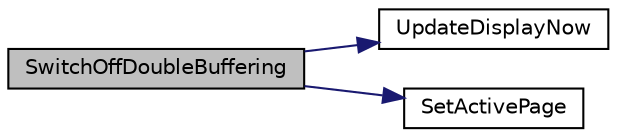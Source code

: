 digraph "SwitchOffDoubleBuffering"
{
  edge [fontname="Helvetica",fontsize="10",labelfontname="Helvetica",labelfontsize="10"];
  node [fontname="Helvetica",fontsize="10",shape=record];
  rankdir="LR";
  Node1 [label="SwitchOffDoubleBuffering",height=0.2,width=0.4,color="black", fillcolor="grey75", style="filled", fontcolor="black"];
  Node1 -> Node2 [color="midnightblue",fontsize="10",style="solid",fontname="Helvetica"];
  Node2 [label="UpdateDisplayNow",height=0.2,width=0.4,color="black", fillcolor="white", style="filled",URL="$mchp_gfx_drv_8c.html#a9a8ad1167b88569cdd7f8aafc4f48ba2"];
  Node1 -> Node3 [color="midnightblue",fontsize="10",style="solid",fontname="Helvetica"];
  Node3 [label="SetActivePage",height=0.2,width=0.4,color="black", fillcolor="white", style="filled",URL="$mchp_gfx_l_c_c_8c.html#a9f5d38445eabc479104a965d95d8138e"];
}
